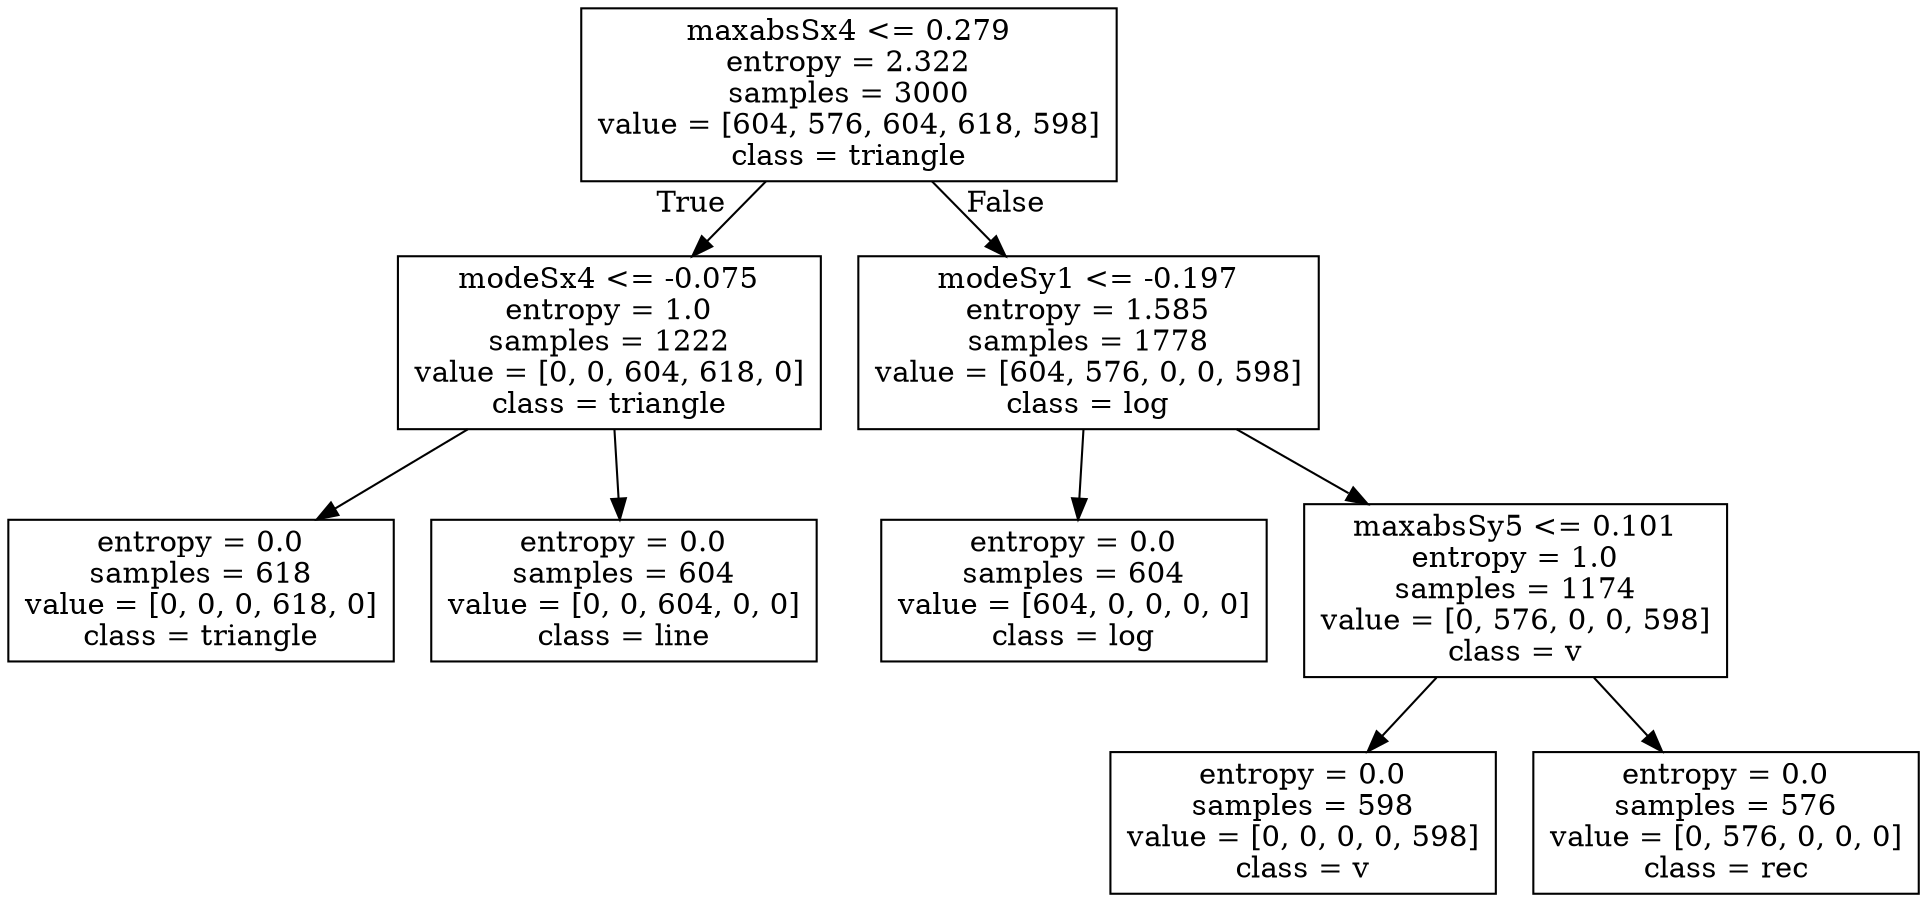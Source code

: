 digraph Tree {
node [shape=box] ;
0 [label="maxabsSx4 <= 0.279\nentropy = 2.322\nsamples = 3000\nvalue = [604, 576, 604, 618, 598]\nclass = triangle"] ;
1 [label="modeSx4 <= -0.075\nentropy = 1.0\nsamples = 1222\nvalue = [0, 0, 604, 618, 0]\nclass = triangle"] ;
0 -> 1 [labeldistance=2.5, labelangle=45, headlabel="True"] ;
2 [label="entropy = 0.0\nsamples = 618\nvalue = [0, 0, 0, 618, 0]\nclass = triangle"] ;
1 -> 2 ;
3 [label="entropy = 0.0\nsamples = 604\nvalue = [0, 0, 604, 0, 0]\nclass = line"] ;
1 -> 3 ;
4 [label="modeSy1 <= -0.197\nentropy = 1.585\nsamples = 1778\nvalue = [604, 576, 0, 0, 598]\nclass = log"] ;
0 -> 4 [labeldistance=2.5, labelangle=-45, headlabel="False"] ;
5 [label="entropy = 0.0\nsamples = 604\nvalue = [604, 0, 0, 0, 0]\nclass = log"] ;
4 -> 5 ;
6 [label="maxabsSy5 <= 0.101\nentropy = 1.0\nsamples = 1174\nvalue = [0, 576, 0, 0, 598]\nclass = v"] ;
4 -> 6 ;
7 [label="entropy = 0.0\nsamples = 598\nvalue = [0, 0, 0, 0, 598]\nclass = v"] ;
6 -> 7 ;
8 [label="entropy = 0.0\nsamples = 576\nvalue = [0, 576, 0, 0, 0]\nclass = rec"] ;
6 -> 8 ;
}